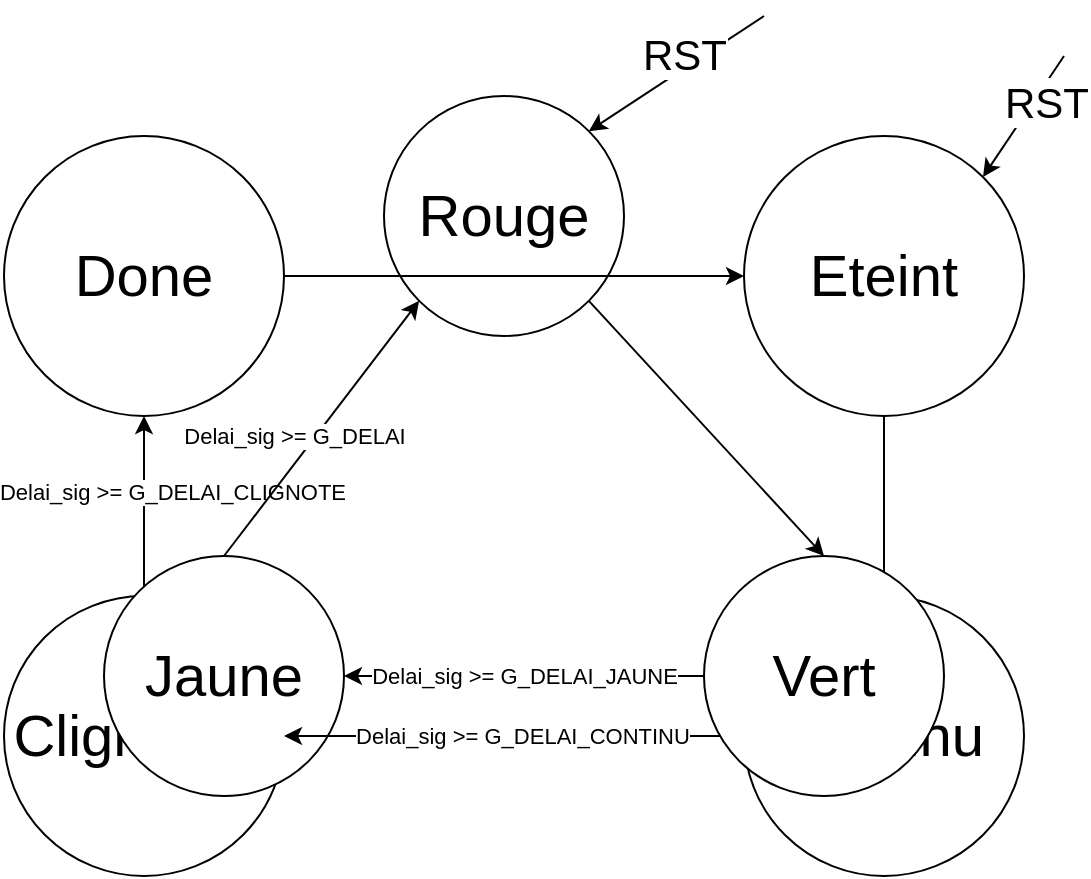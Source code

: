 <mxfile version="23.1.1" type="github">
  <diagram name="Page-1" id="_xnZ2V_q1FUdCI5jwh5K">
    <mxGraphModel dx="1134" dy="637" grid="1" gridSize="10" guides="1" tooltips="1" connect="1" arrows="1" fold="1" page="1" pageScale="1" pageWidth="850" pageHeight="1100" math="0" shadow="0">
      <root>
        <mxCell id="0" />
        <mxCell id="1" parent="0" />
        <mxCell id="d5Snx47tdI6rZ0K9v_f_-25" style="rounded=0;orthogonalLoop=1;jettySize=auto;html=1;exitX=0.5;exitY=1;exitDx=0;exitDy=0;entryX=0.5;entryY=0;entryDx=0;entryDy=0;" edge="1" parent="1" source="d5Snx47tdI6rZ0K9v_f_-26" target="d5Snx47tdI6rZ0K9v_f_-32">
          <mxGeometry relative="1" as="geometry" />
        </mxCell>
        <mxCell id="d5Snx47tdI6rZ0K9v_f_-1" style="rounded=0;orthogonalLoop=1;jettySize=auto;html=1;exitX=1;exitY=1;exitDx=0;exitDy=0;entryX=0.5;entryY=0;entryDx=0;entryDy=0;" edge="1" parent="1" source="d5Snx47tdI6rZ0K9v_f_-2" target="d5Snx47tdI6rZ0K9v_f_-8">
          <mxGeometry relative="1" as="geometry" />
        </mxCell>
        <mxCell id="d5Snx47tdI6rZ0K9v_f_-26" value="&lt;font style=&quot;font-size: 29px;&quot;&gt;Eteint&lt;/font&gt;" style="ellipse;whiteSpace=wrap;html=1;aspect=fixed;" vertex="1" parent="1">
          <mxGeometry x="580" y="220" width="140" height="140" as="geometry" />
        </mxCell>
        <mxCell id="d5Snx47tdI6rZ0K9v_f_-2" value="&lt;font style=&quot;font-size: 29px;&quot;&gt;Rouge&lt;/font&gt;" style="ellipse;whiteSpace=wrap;html=1;aspect=fixed;" vertex="1" parent="1">
          <mxGeometry x="400" y="200" width="120" height="120" as="geometry" />
        </mxCell>
        <mxCell id="d5Snx47tdI6rZ0K9v_f_-27" style="rounded=0;orthogonalLoop=1;jettySize=auto;html=1;exitX=0.5;exitY=0;exitDx=0;exitDy=0;entryX=0.5;entryY=1;entryDx=0;entryDy=0;" edge="1" parent="1" source="d5Snx47tdI6rZ0K9v_f_-29" target="d5Snx47tdI6rZ0K9v_f_-36">
          <mxGeometry relative="1" as="geometry">
            <mxPoint x="340" y="350" as="targetPoint" />
          </mxGeometry>
        </mxCell>
        <mxCell id="d5Snx47tdI6rZ0K9v_f_-28" value="Delai_sig &amp;gt;= G_DELAI_CLIGNOTE" style="edgeLabel;html=1;align=center;verticalAlign=middle;resizable=0;points=[];" vertex="1" connectable="0" parent="d5Snx47tdI6rZ0K9v_f_-27">
          <mxGeometry x="-0.572" y="-1" relative="1" as="geometry">
            <mxPoint x="13" y="-33" as="offset" />
          </mxGeometry>
        </mxCell>
        <mxCell id="d5Snx47tdI6rZ0K9v_f_-3" style="rounded=0;orthogonalLoop=1;jettySize=auto;html=1;exitX=0.5;exitY=0;exitDx=0;exitDy=0;entryX=0;entryY=1;entryDx=0;entryDy=0;" edge="1" parent="1" source="d5Snx47tdI6rZ0K9v_f_-5" target="d5Snx47tdI6rZ0K9v_f_-2">
          <mxGeometry relative="1" as="geometry">
            <mxPoint x="320" y="320.0" as="targetPoint" />
          </mxGeometry>
        </mxCell>
        <mxCell id="d5Snx47tdI6rZ0K9v_f_-4" value="Delai_sig &amp;gt;= G_DELAI" style="edgeLabel;html=1;align=center;verticalAlign=middle;resizable=0;points=[];" connectable="0" vertex="1" parent="d5Snx47tdI6rZ0K9v_f_-3">
          <mxGeometry x="-0.572" y="-1" relative="1" as="geometry">
            <mxPoint x="13" y="-33" as="offset" />
          </mxGeometry>
        </mxCell>
        <mxCell id="d5Snx47tdI6rZ0K9v_f_-29" value="&lt;font style=&quot;font-size: 29px;&quot;&gt;Clignotant&lt;br&gt;&lt;/font&gt;" style="ellipse;whiteSpace=wrap;html=1;aspect=fixed;" vertex="1" parent="1">
          <mxGeometry x="210" y="450" width="140" height="140" as="geometry" />
        </mxCell>
        <mxCell id="d5Snx47tdI6rZ0K9v_f_-5" value="&lt;font style=&quot;font-size: 29px;&quot;&gt;Jaune&lt;br&gt;&lt;/font&gt;" style="ellipse;whiteSpace=wrap;html=1;aspect=fixed;" vertex="1" parent="1">
          <mxGeometry x="260" y="430" width="120" height="120" as="geometry" />
        </mxCell>
        <mxCell id="d5Snx47tdI6rZ0K9v_f_-30" style="edgeStyle=orthogonalEdgeStyle;rounded=0;orthogonalLoop=1;jettySize=auto;html=1;exitX=0;exitY=0.5;exitDx=0;exitDy=0;" edge="1" parent="1" source="d5Snx47tdI6rZ0K9v_f_-32" target="d5Snx47tdI6rZ0K9v_f_-29">
          <mxGeometry relative="1" as="geometry" />
        </mxCell>
        <mxCell id="d5Snx47tdI6rZ0K9v_f_-31" value="Delai_sig &amp;gt;= G_DELAI_CONTINU" style="edgeLabel;html=1;align=center;verticalAlign=middle;resizable=0;points=[];" vertex="1" connectable="0" parent="d5Snx47tdI6rZ0K9v_f_-30">
          <mxGeometry x="-0.161" y="-4" relative="1" as="geometry">
            <mxPoint x="-15" y="4" as="offset" />
          </mxGeometry>
        </mxCell>
        <mxCell id="d5Snx47tdI6rZ0K9v_f_-6" style="edgeStyle=orthogonalEdgeStyle;rounded=0;orthogonalLoop=1;jettySize=auto;html=1;exitX=0;exitY=0.5;exitDx=0;exitDy=0;" edge="1" parent="1" source="d5Snx47tdI6rZ0K9v_f_-8" target="d5Snx47tdI6rZ0K9v_f_-5">
          <mxGeometry relative="1" as="geometry" />
        </mxCell>
        <mxCell id="d5Snx47tdI6rZ0K9v_f_-7" value="Delai_sig &amp;gt;= G_DELAI_JAUNE" style="edgeLabel;html=1;align=center;verticalAlign=middle;resizable=0;points=[];" connectable="0" vertex="1" parent="d5Snx47tdI6rZ0K9v_f_-6">
          <mxGeometry x="-0.161" y="-4" relative="1" as="geometry">
            <mxPoint x="-15" y="4" as="offset" />
          </mxGeometry>
        </mxCell>
        <mxCell id="d5Snx47tdI6rZ0K9v_f_-32" value="&lt;span style=&quot;font-size: 29px;&quot;&gt;Continu&lt;/span&gt;" style="ellipse;whiteSpace=wrap;html=1;aspect=fixed;" vertex="1" parent="1">
          <mxGeometry x="580" y="450" width="140" height="140" as="geometry" />
        </mxCell>
        <mxCell id="d5Snx47tdI6rZ0K9v_f_-8" value="&lt;span style=&quot;font-size: 29px;&quot;&gt;Vert&lt;/span&gt;" style="ellipse;whiteSpace=wrap;html=1;aspect=fixed;" vertex="1" parent="1">
          <mxGeometry x="560" y="430" width="120" height="120" as="geometry" />
        </mxCell>
        <mxCell id="d5Snx47tdI6rZ0K9v_f_-33" value="" style="endArrow=classic;html=1;rounded=0;entryX=1;entryY=0;entryDx=0;entryDy=0;" edge="1" parent="1" target="d5Snx47tdI6rZ0K9v_f_-26">
          <mxGeometry width="50" height="50" relative="1" as="geometry">
            <mxPoint x="740" y="180" as="sourcePoint" />
            <mxPoint x="679.12" y="208.2" as="targetPoint" />
          </mxGeometry>
        </mxCell>
        <mxCell id="d5Snx47tdI6rZ0K9v_f_-34" value="&lt;font style=&quot;font-size: 21px;&quot;&gt;RST&lt;/font&gt;" style="edgeLabel;html=1;align=center;verticalAlign=middle;resizable=0;points=[];" vertex="1" connectable="0" parent="d5Snx47tdI6rZ0K9v_f_-33">
          <mxGeometry x="0.374" y="-4" relative="1" as="geometry">
            <mxPoint x="22" y="-17" as="offset" />
          </mxGeometry>
        </mxCell>
        <mxCell id="d5Snx47tdI6rZ0K9v_f_-9" value="" style="endArrow=classic;html=1;rounded=0;entryX=1;entryY=0;entryDx=0;entryDy=0;" edge="1" parent="1" target="d5Snx47tdI6rZ0K9v_f_-2">
          <mxGeometry width="50" height="50" relative="1" as="geometry">
            <mxPoint x="590" y="160" as="sourcePoint" />
            <mxPoint x="659.12" y="188.2" as="targetPoint" />
          </mxGeometry>
        </mxCell>
        <mxCell id="d5Snx47tdI6rZ0K9v_f_-10" value="&lt;font style=&quot;font-size: 21px;&quot;&gt;RST&lt;/font&gt;" style="edgeLabel;html=1;align=center;verticalAlign=middle;resizable=0;points=[];" connectable="0" vertex="1" parent="d5Snx47tdI6rZ0K9v_f_-9">
          <mxGeometry x="0.374" y="-4" relative="1" as="geometry">
            <mxPoint x="22" y="-17" as="offset" />
          </mxGeometry>
        </mxCell>
        <mxCell id="d5Snx47tdI6rZ0K9v_f_-35" style="edgeStyle=orthogonalEdgeStyle;rounded=0;orthogonalLoop=1;jettySize=auto;html=1;exitX=1;exitY=0.5;exitDx=0;exitDy=0;" edge="1" parent="1" source="d5Snx47tdI6rZ0K9v_f_-36" target="d5Snx47tdI6rZ0K9v_f_-26">
          <mxGeometry relative="1" as="geometry" />
        </mxCell>
        <mxCell id="d5Snx47tdI6rZ0K9v_f_-36" value="&lt;font style=&quot;font-size: 29px;&quot;&gt;Done&lt;/font&gt;" style="ellipse;whiteSpace=wrap;html=1;aspect=fixed;" vertex="1" parent="1">
          <mxGeometry x="210" y="220" width="140" height="140" as="geometry" />
        </mxCell>
      </root>
    </mxGraphModel>
  </diagram>
</mxfile>
